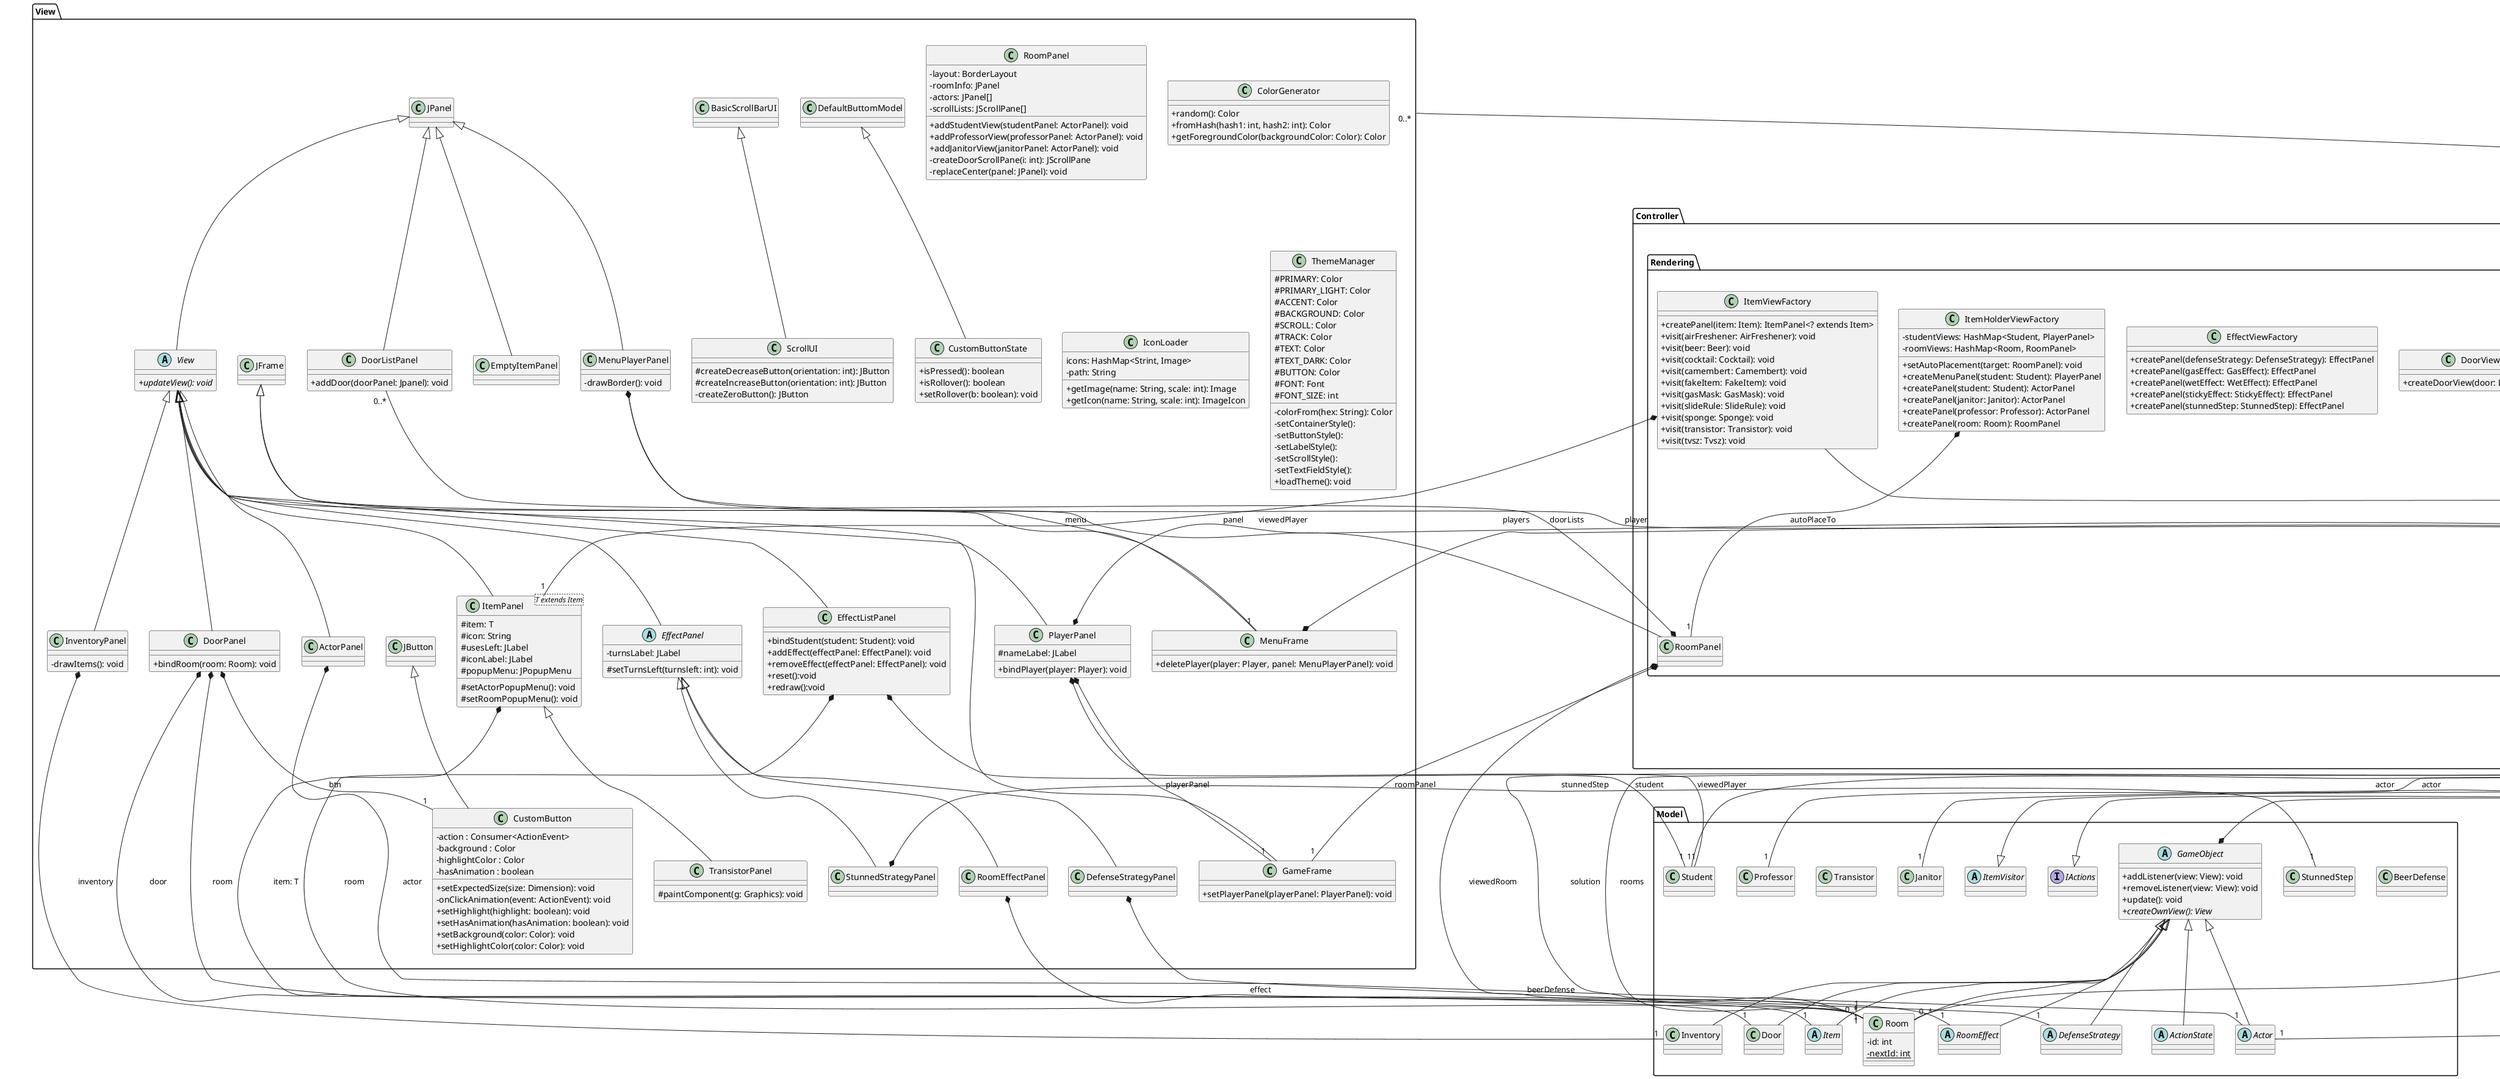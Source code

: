 @startuml NewClassDiagram
skinparam classAttributeIconSize 0

' JUST FOR RENDERING PURPOSES. DON'T HAVE STRUCTURAL MEANING!!!!!!!!
package View{
    class ItemPanel{}
    class PlayerPanel{}
}


/' 
###############################################################
########################---MODEL---#############################
###############################################################
 '/
package Model{
    class BeerDefense{}
    class StunnedStep{}
    class Inventory{}
    class Student{}
    class Professor{}
    class Janitor{}
    interface IActions{}
    abstract class ActionState{}
    abstract class RoomEffect{}
    abstract class DefenseStrategy{}
    abstract class Actor{}
    class Room{
        - id: int
        - {static} nextId: int
        }
    abstract class Item{}
    class Transistor{}
    abstract class ItemVisitor{}

    GameObject *--"0..*" View: views
    abstract class GameObject{
        + addListener(view: View): void
        + removeListener(view: View): void
        + update(): void
        + {abstract} createOwnView(): View
    }

    GameObject <|-- ActionState
    GameObject <|-- DefenseStrategy
    GameObject <|-- Actor
    GameObject <|-- Inventory
    GameObject <|-- Item
    GameObject <|-- Room
    GameObject <|-- RoomEffect
    GameObject <|-- Door

}


/' 
###############################################################
#####################---CONTROL---##########################
###############################################################
 '/
package Controller{

    MapManager *--"0..*" Room: rooms
    MapManager *--"1" Room: solution
    class MapManager {
        -height: int
        -width: int
        -excessDoorChance: double
        -oneWayDoorChance: double
        -itemSpawnChance: double
        -fakeItemChance: double
        -constructors: Constructor[]
        +MapManager(h: int, w: int)
        +mergeRooms(): void
        +splitRoom(): void
        -generateMap(height: int, width: int): List<Room>
        -BFS(map: Room[][], visited: boolean[][], x: int, y: int): void
        -addExcessDoors(map: Room[][], x: int, y: int): void
        -hasWay(a: Room, b: Room): boolean
        -addItems(map: Room[][]): void
        -spawnSliderule(map: Room[][]): Room
    }

    GameManager *--"1" MapManager: mapManager
    GameManager *--"0..*" Player: students
    GameManager *--"0..*" ProfessorAI: professors
    GameManager *--"0..*" JanitorAI: janitors
    GameManager *--"0..*" Room: rooms
    class GameManager{
        - MERGE_PERCENT: int
        - SPLIT_PERCENT: int
        - currentTick: int
        - anySlidRulePickedUp: boolean
        - playerIterator: Iterator<Player>
        turnLatch: CountDownLatch

        + isWon(): boolean
        + isGameOver(): boolean
        + reset(): void
        + addPlayer(player: Player): void
        + addPlayer(professor: ProfessorAI): void
        + addPlayer(janitor: JanitorAI): void
        + slideRulePickedUp(): void
        + startGame(): void
        + getStepCount(): long
        + takeStep(): void
        + playTurn(): void
        + aiTurn(): void
        + getTick(): int
    }

    IActions <|-- Controller
    Controller *--"1" Actor: actor: T
    abstract class Controller<T extends Actor>{
        + {abstract} getActor(): Actor
        + {abstract} takeTurn(): void
        + attack(): void
        + move(door: Door): void
        + use(item: Item): void
        + pickUp(item: Item): boolean
        + drop(item Item): void
    }

    Controller <|-- JanitorAI
    JanitorAI *--"1" Janitor: actor
    class JanitorAI{}

    Controller <|-- Player
    Player *--"1" Student: actor
    class Player{
        + skipTurn(): void
        + move(door: Door): void
        + use(item: Item): void
        + pickUp(item: Item): boolean
        + drop(item Item): void
    }

    Controller <|-- ProfessorAI
    ProfessorAI *--"1" Professor: actor
    class ProfessorAI{}

    'rendering
    package Rendering{
        class DoorViewFactory{
            + createDoorView(door: Door): DoorPanel
        }

        class EffectViewFactory {
            +createPanel(defenseStrategy: DefenseStrategy): EffectPanel
            +createPanel(gasEffect: GasEffect): EffectPanel
            +createPanel(wetEffect: WetEffect): EffectPanel
            +createPanel(stickyEffect: StickyEffect): EffectPanel
            +createPanel(stunnedStep: StunnedStep): EffectPanel
        }

        ItemHolderViewFactory *--"1" RoomPanel: autoPlaceTo
        class ItemHolderViewFactory {
            -studentViews: HashMap<Student, PlayerPanel>
            -roomViews: HashMap<Room, RoomPanel>
            +setAutoPlacement(target: RoomPanel): void
            +createMenuPanel(student: Student): PlayerPanel
            +createPanel(student: Student): ActorPanel
            +createPanel(janitor: Janitor): ActorPanel
            +createPanel(professor: Professor): ActorPanel
            +createPanel(room: Room): RoomPanel
        }

        ItemVisitor <|-- ItemViewFactory
        ItemViewFactory *--"1" ItemPanel: panel
        class ItemViewFactory {
            +createPanel(item: Item): ItemPanel<? extends Item>
            +visit(airFreshener: AirFreshener): void
            +visit(beer: Beer): void
            +visit(cocktail: Cocktail): void
            +visit(camembert: Camembert): void
            +visit(fakeItem: FakeItem): void
            +visit(gasMask: GasMask): void
            +visit(slideRule: SlideRule): void
            +visit(sponge: Sponge): void
            +visit(transistor: Transistor): void
            +visit(tvsz: Tvsz): void
        }
    }

}

/' 
###############################################################
########################---VIEW---#############################
###############################################################
 '/
package View{
    'elements
        JButton <|-- CustomButton
        class CustomButton{
            - action : Consumer<ActionEvent>
            - background : Color
            - highlightColor : Color
            - hasAnimation : boolean

            + setExpectedSize(size: Dimension): void
            - onClickAnimation(event: ActionEvent): void
            + setHighlight(highlight: boolean): void
            + setHasAnimation(hasAnimation: boolean): void
            + setBackground(color: Color): void
            + setHighlightColor(color: Color): void
        }

        DefaultButtomModel <|-- CustomButtonState
        class CustomButtonState {
            +isPressed(): boolean
            +isRollover(): boolean
            +setRollover(b: boolean): void
        }

        BasicScrollBarUI <|-- ScrollUI
        class ScrollUI {
            #createDecreaseButton(orientation: int): JButton
            #createIncreaseButton(orientation: int): JButton
            -createZeroButton(): JButton
        }
    'frames

    JFrame <|-- GameFrame
    PlayerPanel *--"1" GameFrame: playerPanel
    RoomPanel *--"1" GameFrame: roomPanel
    class GameFrame{
        + setPlayerPanel(playerPanel: PlayerPanel): void
    }

    JFrame <|-- MenuFrame
    MenuFrame *--"0..*" Player: players
    class MenuFrame{
        + deletePlayer(player: Player, panel: MenuPlayerPanel): void
    }

    'observerviews
    JPanel <|-- View
    abstract class View{
        + {abstract} updateView(): void
    }

    'panels

    View <|-- ActorPanel
    ActorPanel *--"1" Actor: actor
    class ActorPanel{}

    EffectPanel <|-- DefenseStrategyPanel
    DefenseStrategyPanel *--"1" DefenseStrategy: beerDefense
    class DefenseStrategyPanel{}

    JPanel <|-- DoorListPanel
    class DoorListPanel{
        + addDoor(doorPanel: Jpanel): void
    }

    View <|-- DoorPanel
    DoorPanel *--"1" Door: door
    DoorPanel *--"1" Room: room
    DoorPanel *--"1" CustomButton: btn
    class DoorPanel{
        + bindRoom(room: Room): void
    }

    View <|-- EffectListPanel
    EffectListPanel *--"1" Student: student
    EffectListPanel *--"1" Room: room
    class EffectListPanel{
        + bindStudent(student: Student): void
        + addEffect(effectPanel: EffectPanel): void
        + removeEffect(effectPanel: EffectPanel): void
        + reset():void
        + redraw():void
    }

    View <|-- EffectPanel
    abstract class EffectPanel{
        - turnsLabel: JLabel
        # setTurnsLeft(turnsleft: int): void
    }

    JPanel <|-- EmptyItemPanel

    View <|-- InventoryPanel
    InventoryPanel *--"1" Inventory: inventory
    class InventoryPanel{
        - drawItems(): void
    }

    View <|-- ItemPanel
    ItemPanel *--"1" Item: item: T
    class ItemPanel<T extends Item>{
        # item: T
        # icon: String
        # usesLeft: JLabel
        # iconLabel: JLabel
        # popupMenu: JPopupMenu
        # setActorPopupMenu(): void
        # setRoomPopupMenu(): void
    }

    JPanel <|-- MenuPlayerPanel
    MenuPlayerPanel *--"1" Player: player
    MenuPlayerPanel *--"1" MenuFrame: menu
    class MenuPlayerPanel{
        - drawBorder(): void
    }

    View <|-- PlayerPanel
    PlayerPanel *--"1" Student: viewedPlayer
    PlayerPanel *--"1" Player: viewedPlayer
    class PlayerPanel{
        # nameLabel: JLabel
        + bindPlayer(player: Player): void
    }

    EffectPanel <|-- RoomEffectPanel
    RoomEffectPanel *--"1" RoomEffect: effect
    class RoomEffectPanel{}

    View <|-- RoomPanel
    RoomPanel *--"1" Room: viewedRoom
    RoomPanel *--"0..*" DoorListPanel: doorLists
    class RoomPanel{
        - layout: BorderLayout
        - roomInfo: JPanel
        - actors: JPanel[]
        - scrollLists: JScrollPane[]
        + addStudentView(studentPanel: ActorPanel): void
        + addProfessorView(professorPanel: ActorPanel): void
        + addJanitorView(janitorPanel: ActorPanel): void
        - createDoorScrollPane(i: int): JScrollPane
        - replaceCenter(panel: JPanel): void
    }

    EffectPanel <|-- StunnedStrategyPanel
    StunnedStrategyPanel *--"1" StunnedStep: stunnedStep
    class StunnedStrategyPanel{}

    ItemPanel <|-- TransistorPanel
    class TransistorPanel{
        # paintComponent(g: Graphics): void
    }



    'utility
    class ColorGenerator{
        + random(): Color
        + fromHash(hash1: int, hash2: int): Color
        + getForegroundColor(backgroundColor: Color): Color
    }

    class IconLoader{
        icons: HashMap<Strint, Image>
        - path: String
        + getImage(name: String, scale: int): Image
        + getIcon(name: String, scale: int): ImageIcon
    }

    class ThemeManager{
        # PRIMARY: Color
        # PRIMARY_LIGHT: Color
        # ACCENT: Color
        # BACKGROUND: Color
        # SCROLL: Color
        # TRACK: Color
        # TEXT: Color
        # TEXT_DARK: Color
        # BUTTON: Color
        # FONT: Font
        # FONT_SIZE: int
        - colorFrom(hex: String): Color
        - setContainerStyle():
        - setButtonStyle():
        - setLabelStyle():
        - setScrollStyle():
        - setTextFieldStyle():
        + loadTheme(): void
    }
}
@enduml